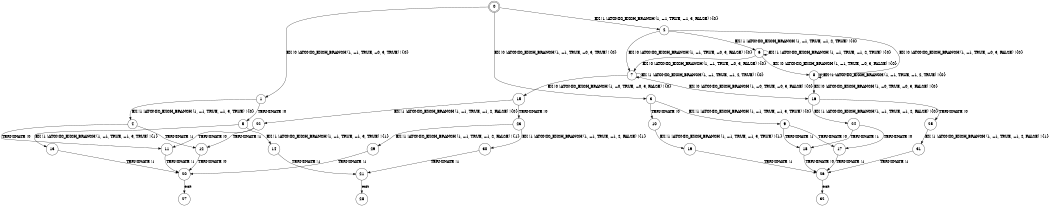 digraph BCG {
size = "7, 10.5";
center = TRUE;
node [shape = circle];
0 [peripheries = 2];
0 -> 1 [label = "EX !0 !ATOMIC_EXCH_BRANCH (1, +1, TRUE, +0, 3, TRUE) !{0}"];
0 -> 2 [label = "EX !1 !ATOMIC_EXCH_BRANCH (1, +1, TRUE, +1, 3, FALSE) !{0}"];
0 -> 3 [label = "EX !0 !ATOMIC_EXCH_BRANCH (1, +1, TRUE, +0, 3, TRUE) !{0}"];
1 -> 4 [label = "EX !1 !ATOMIC_EXCH_BRANCH (1, +1, TRUE, +1, 3, TRUE) !{0}"];
1 -> 5 [label = "TERMINATE !0"];
2 -> 6 [label = "EX !1 !ATOMIC_EXCH_BRANCH (1, +1, TRUE, +1, 2, TRUE) !{0}"];
2 -> 7 [label = "EX !0 !ATOMIC_EXCH_BRANCH (1, +1, TRUE, +0, 3, FALSE) !{0}"];
2 -> 8 [label = "EX !0 !ATOMIC_EXCH_BRANCH (1, +1, TRUE, +0, 3, FALSE) !{0}"];
3 -> 9 [label = "EX !1 !ATOMIC_EXCH_BRANCH (1, +1, TRUE, +1, 3, TRUE) !{0}"];
3 -> 10 [label = "TERMINATE !0"];
4 -> 11 [label = "TERMINATE !0"];
4 -> 12 [label = "TERMINATE !1"];
5 -> 13 [label = "EX !1 !ATOMIC_EXCH_BRANCH (1, +1, TRUE, +1, 3, TRUE) !{1}"];
5 -> 14 [label = "EX !1 !ATOMIC_EXCH_BRANCH (1, +1, TRUE, +1, 3, TRUE) !{1}"];
6 -> 6 [label = "EX !1 !ATOMIC_EXCH_BRANCH (1, +1, TRUE, +1, 2, TRUE) !{0}"];
6 -> 7 [label = "EX !0 !ATOMIC_EXCH_BRANCH (1, +1, TRUE, +0, 3, FALSE) !{0}"];
6 -> 8 [label = "EX !0 !ATOMIC_EXCH_BRANCH (1, +1, TRUE, +0, 3, FALSE) !{0}"];
7 -> 15 [label = "EX !0 !ATOMIC_EXCH_BRANCH (1, +0, TRUE, +0, 3, FALSE) !{0}"];
7 -> 7 [label = "EX !1 !ATOMIC_EXCH_BRANCH (1, +1, TRUE, +1, 2, TRUE) !{0}"];
7 -> 16 [label = "EX !0 !ATOMIC_EXCH_BRANCH (1, +0, TRUE, +0, 3, FALSE) !{0}"];
8 -> 8 [label = "EX !1 !ATOMIC_EXCH_BRANCH (1, +1, TRUE, +1, 2, TRUE) !{0}"];
8 -> 16 [label = "EX !0 !ATOMIC_EXCH_BRANCH (1, +0, TRUE, +0, 3, FALSE) !{0}"];
9 -> 17 [label = "TERMINATE !0"];
9 -> 18 [label = "TERMINATE !1"];
10 -> 19 [label = "EX !1 !ATOMIC_EXCH_BRANCH (1, +1, TRUE, +1, 3, TRUE) !{1}"];
11 -> 20 [label = "TERMINATE !1"];
12 -> 20 [label = "TERMINATE !0"];
13 -> 20 [label = "TERMINATE !1"];
14 -> 21 [label = "TERMINATE !1"];
15 -> 22 [label = "EX !1 !ATOMIC_EXCH_BRANCH (1, +1, TRUE, +1, 2, FALSE) !{0}"];
15 -> 23 [label = "TERMINATE !0"];
16 -> 24 [label = "EX !1 !ATOMIC_EXCH_BRANCH (1, +1, TRUE, +1, 2, FALSE) !{0}"];
16 -> 25 [label = "TERMINATE !0"];
17 -> 26 [label = "TERMINATE !1"];
18 -> 26 [label = "TERMINATE !0"];
19 -> 26 [label = "TERMINATE !1"];
20 -> 27 [label = "exit"];
21 -> 28 [label = "exit"];
22 -> 11 [label = "TERMINATE !0"];
22 -> 12 [label = "TERMINATE !1"];
23 -> 29 [label = "EX !1 !ATOMIC_EXCH_BRANCH (1, +1, TRUE, +1, 2, FALSE) !{1}"];
23 -> 30 [label = "EX !1 !ATOMIC_EXCH_BRANCH (1, +1, TRUE, +1, 2, FALSE) !{1}"];
24 -> 17 [label = "TERMINATE !0"];
24 -> 18 [label = "TERMINATE !1"];
25 -> 31 [label = "EX !1 !ATOMIC_EXCH_BRANCH (1, +1, TRUE, +1, 2, FALSE) !{1}"];
26 -> 32 [label = "exit"];
29 -> 20 [label = "TERMINATE !1"];
30 -> 21 [label = "TERMINATE !1"];
31 -> 26 [label = "TERMINATE !1"];
}
